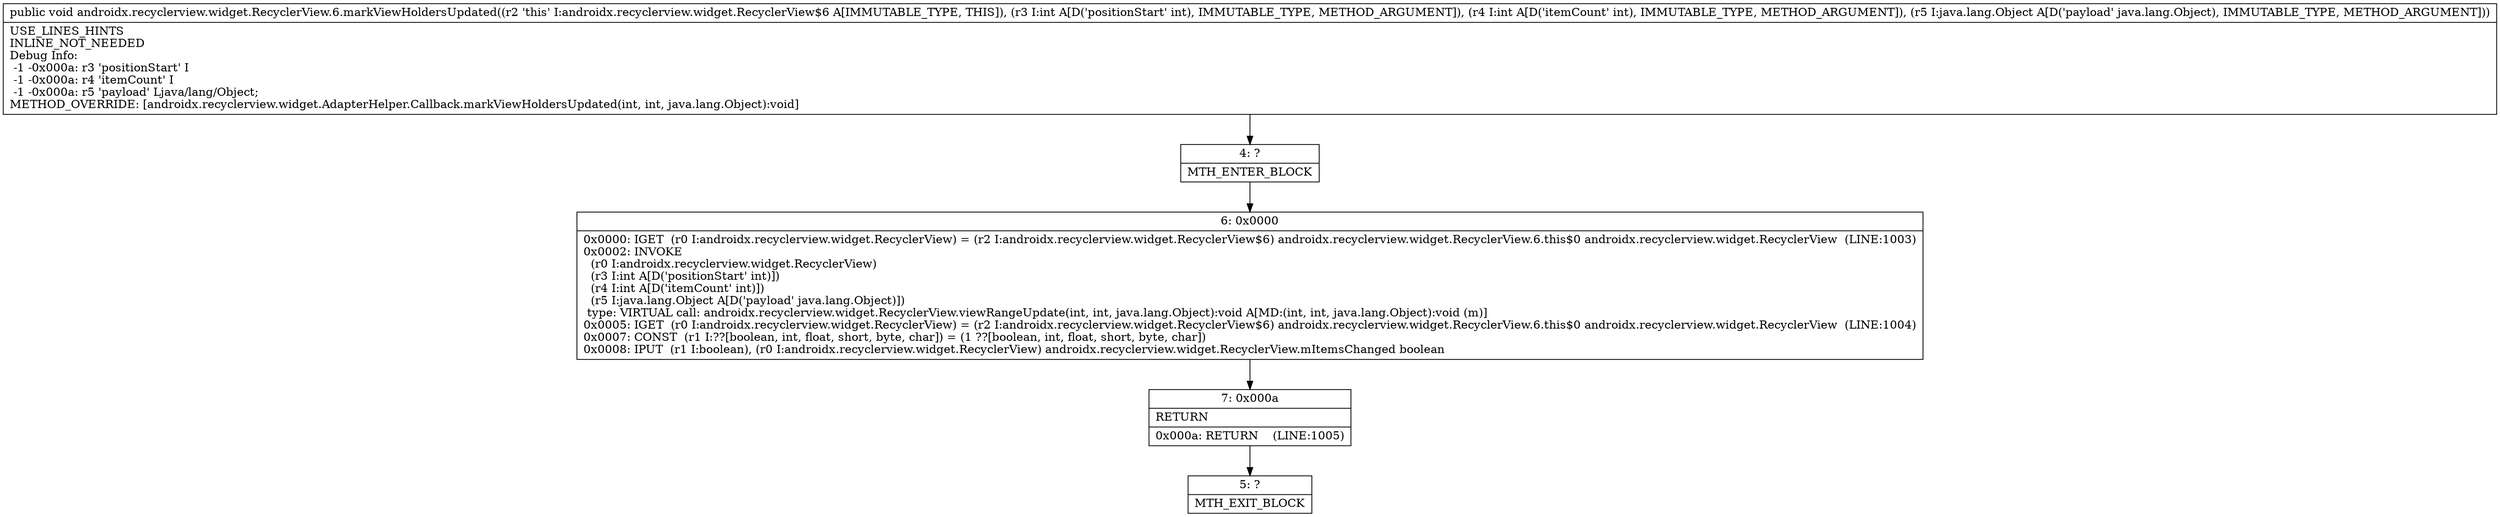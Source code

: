 digraph "CFG forandroidx.recyclerview.widget.RecyclerView.6.markViewHoldersUpdated(IILjava\/lang\/Object;)V" {
Node_4 [shape=record,label="{4\:\ ?|MTH_ENTER_BLOCK\l}"];
Node_6 [shape=record,label="{6\:\ 0x0000|0x0000: IGET  (r0 I:androidx.recyclerview.widget.RecyclerView) = (r2 I:androidx.recyclerview.widget.RecyclerView$6) androidx.recyclerview.widget.RecyclerView.6.this$0 androidx.recyclerview.widget.RecyclerView  (LINE:1003)\l0x0002: INVOKE  \l  (r0 I:androidx.recyclerview.widget.RecyclerView)\l  (r3 I:int A[D('positionStart' int)])\l  (r4 I:int A[D('itemCount' int)])\l  (r5 I:java.lang.Object A[D('payload' java.lang.Object)])\l type: VIRTUAL call: androidx.recyclerview.widget.RecyclerView.viewRangeUpdate(int, int, java.lang.Object):void A[MD:(int, int, java.lang.Object):void (m)]\l0x0005: IGET  (r0 I:androidx.recyclerview.widget.RecyclerView) = (r2 I:androidx.recyclerview.widget.RecyclerView$6) androidx.recyclerview.widget.RecyclerView.6.this$0 androidx.recyclerview.widget.RecyclerView  (LINE:1004)\l0x0007: CONST  (r1 I:??[boolean, int, float, short, byte, char]) = (1 ??[boolean, int, float, short, byte, char]) \l0x0008: IPUT  (r1 I:boolean), (r0 I:androidx.recyclerview.widget.RecyclerView) androidx.recyclerview.widget.RecyclerView.mItemsChanged boolean \l}"];
Node_7 [shape=record,label="{7\:\ 0x000a|RETURN\l|0x000a: RETURN    (LINE:1005)\l}"];
Node_5 [shape=record,label="{5\:\ ?|MTH_EXIT_BLOCK\l}"];
MethodNode[shape=record,label="{public void androidx.recyclerview.widget.RecyclerView.6.markViewHoldersUpdated((r2 'this' I:androidx.recyclerview.widget.RecyclerView$6 A[IMMUTABLE_TYPE, THIS]), (r3 I:int A[D('positionStart' int), IMMUTABLE_TYPE, METHOD_ARGUMENT]), (r4 I:int A[D('itemCount' int), IMMUTABLE_TYPE, METHOD_ARGUMENT]), (r5 I:java.lang.Object A[D('payload' java.lang.Object), IMMUTABLE_TYPE, METHOD_ARGUMENT]))  | USE_LINES_HINTS\lINLINE_NOT_NEEDED\lDebug Info:\l  \-1 \-0x000a: r3 'positionStart' I\l  \-1 \-0x000a: r4 'itemCount' I\l  \-1 \-0x000a: r5 'payload' Ljava\/lang\/Object;\lMETHOD_OVERRIDE: [androidx.recyclerview.widget.AdapterHelper.Callback.markViewHoldersUpdated(int, int, java.lang.Object):void]\l}"];
MethodNode -> Node_4;Node_4 -> Node_6;
Node_6 -> Node_7;
Node_7 -> Node_5;
}

